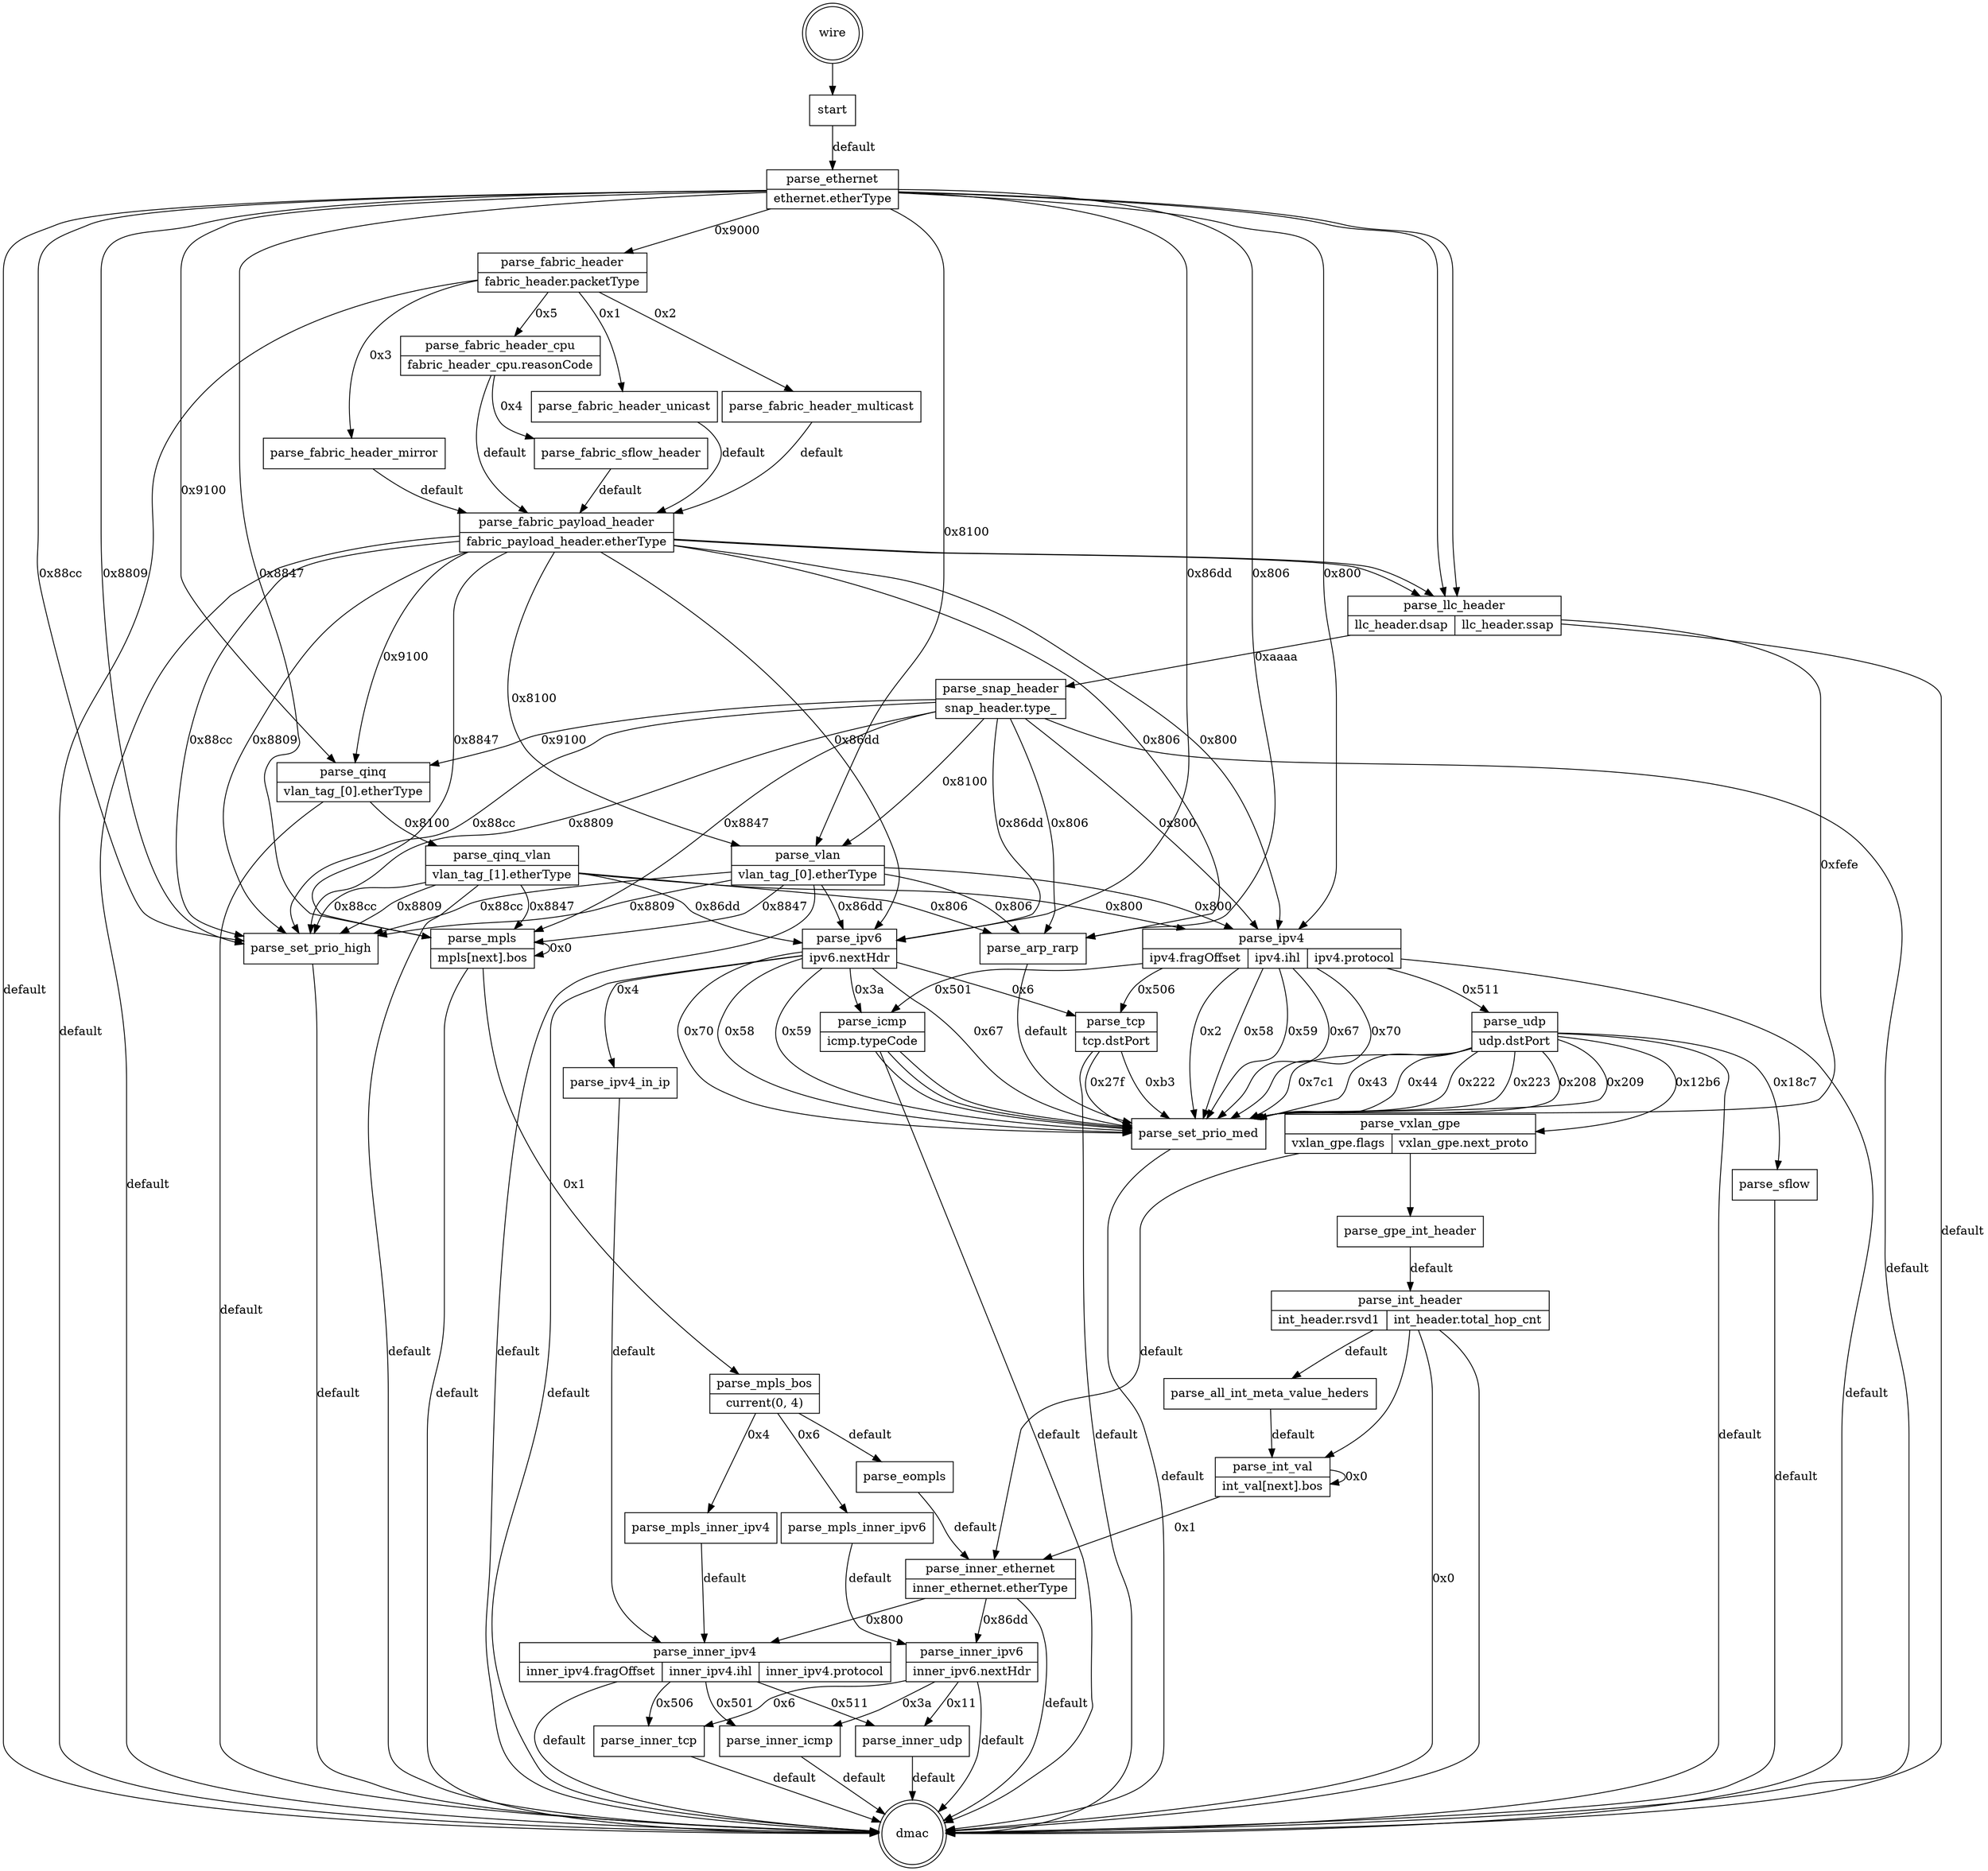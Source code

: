 digraph g {
   wire [shape=doublecircle];
   __table_dmac [label=dmac shape=doublecircle];
   wire -> start
   start [shape=record label="{start}"];
   start -> parse_ethernet [label="default"];
   parse_ethernet [shape=record label="{parse_ethernet | {ethernet.etherType}}"];
   parse_ethernet -> parse_llc_header [label=""];
   parse_llc_header [shape=record label="{parse_llc_header | {llc_header.dsap | llc_header.ssap}}"];
   parse_llc_header -> parse_snap_header [label="0xaaaa"];
   parse_snap_header [shape=record label="{parse_snap_header | {snap_header.type_}}"];
   parse_snap_header -> parse_vlan [label="0x8100"];
   parse_vlan [shape=record label="{parse_vlan | {vlan_tag_[0].etherType}}"];
   parse_vlan -> parse_mpls [label="0x8847"];
   parse_mpls [shape=record label="{parse_mpls | {mpls[next].bos}}"];
   parse_mpls -> parse_mpls [label="0x0"];
   parse_mpls_bos [shape=record label="{parse_mpls_bos | {current(0, 4)}}"];
   parse_mpls_bos -> parse_mpls_inner_ipv4 [label="0x4"];
   parse_mpls_inner_ipv4 [shape=record label="{parse_mpls_inner_ipv4}"];
   parse_mpls_inner_ipv4 -> parse_inner_ipv4 [label="default"];
   parse_inner_ipv4 [shape=record label="{parse_inner_ipv4 | {inner_ipv4.fragOffset | inner_ipv4.ihl | inner_ipv4.protocol}}"];
   parse_inner_ipv4 -> parse_inner_icmp [label="0x501"];
   parse_inner_icmp [shape=record label="{parse_inner_icmp}"];
   parse_inner_icmp -> __table_dmac [label="default"];
   parse_inner_tcp [shape=record label="{parse_inner_tcp}"];
   parse_inner_tcp -> __table_dmac [label="default"];
   parse_inner_udp [shape=record label="{parse_inner_udp}"];
   parse_inner_udp -> __table_dmac [label="default"];
   parse_inner_ipv4 -> parse_inner_tcp [label="0x506"];
   parse_inner_ipv4 -> parse_inner_udp [label="0x511"];
   parse_inner_ipv4 -> __table_dmac [label="default"];
   parse_mpls_inner_ipv6 [shape=record label="{parse_mpls_inner_ipv6}"];
   parse_mpls_inner_ipv6 -> parse_inner_ipv6 [label="default"];
   parse_inner_ipv6 [shape=record label="{parse_inner_ipv6 | {inner_ipv6.nextHdr}}"];
   parse_inner_ipv6 -> parse_inner_icmp [label="0x3a"];
   parse_inner_ipv6 -> parse_inner_tcp [label="0x6"];
   parse_inner_ipv6 -> parse_inner_udp [label="0x11"];
   parse_inner_ipv6 -> __table_dmac [label="default"];
   parse_eompls [shape=record label="{parse_eompls}"];
   parse_eompls -> parse_inner_ethernet [label="default"];
   parse_inner_ethernet [shape=record label="{parse_inner_ethernet | {inner_ethernet.etherType}}"];
   parse_inner_ethernet -> parse_inner_ipv4 [label="0x800"];
   parse_inner_ethernet -> parse_inner_ipv6 [label="0x86dd"];
   parse_inner_ethernet -> __table_dmac [label="default"];
   parse_mpls_bos -> parse_mpls_inner_ipv6 [label="0x6"];
   parse_mpls_bos -> parse_eompls [label="default"];
   parse_mpls -> parse_mpls_bos [label="0x1"];
   parse_mpls -> __table_dmac [label="default"];
   parse_ipv4 [shape=record label="{parse_ipv4 | {ipv4.fragOffset | ipv4.ihl | ipv4.protocol}}"];
   parse_ipv4 -> parse_icmp [label="0x501"];
   parse_icmp [shape=record label="{parse_icmp | {icmp.typeCode}}"];
   parse_icmp -> parse_set_prio_med [label=""];
   parse_set_prio_med [shape=record label="{parse_set_prio_med}"];
   parse_set_prio_med -> __table_dmac [label="default"];
   parse_icmp -> parse_set_prio_med [label=""];
   parse_icmp -> parse_set_prio_med [label=""];
   parse_icmp -> __table_dmac [label="default"];
   parse_tcp [shape=record label="{parse_tcp | {tcp.dstPort}}"];
   parse_tcp -> parse_set_prio_med [label="0xb3"];
   parse_tcp -> parse_set_prio_med [label="0x27f"];
   parse_tcp -> __table_dmac [label="default"];
   parse_udp [shape=record label="{parse_udp | {udp.dstPort}}"];
   parse_udp -> parse_vxlan_gpe [label="0x12b6"];
   parse_vxlan_gpe [shape=record label="{parse_vxlan_gpe | {vxlan_gpe.flags | vxlan_gpe.next_proto}}"];
   parse_vxlan_gpe -> parse_gpe_int_header [label=""];
   parse_gpe_int_header [shape=record label="{parse_gpe_int_header}"];
   parse_gpe_int_header -> parse_int_header [label="default"];
   parse_int_header [shape=record label="{parse_int_header | {int_header.rsvd1 | int_header.total_hop_cnt}}"];
   parse_int_header -> __table_dmac [label="0x0"];
   parse_int_val [shape=record label="{parse_int_val | {int_val[next].bos}}"];
   parse_int_val -> parse_int_val [label="0x0"];
   parse_int_val -> parse_inner_ethernet [label="0x1"];
   parse_all_int_meta_value_heders [shape=record label="{parse_all_int_meta_value_heders}"];
   parse_all_int_meta_value_heders -> parse_int_val [label="default"];
   parse_int_header -> parse_int_val [label=""];
   parse_int_header -> __table_dmac [label=""];
   parse_int_header -> parse_all_int_meta_value_heders [label="default"];
   parse_vxlan_gpe -> parse_inner_ethernet [label="default"];
   parse_sflow [shape=record label="{parse_sflow}"];
   parse_sflow -> __table_dmac [label="default"];
   parse_udp -> parse_set_prio_med [label="0x43"];
   parse_udp -> parse_set_prio_med [label="0x44"];
   parse_udp -> parse_set_prio_med [label="0x222"];
   parse_udp -> parse_set_prio_med [label="0x223"];
   parse_udp -> parse_set_prio_med [label="0x208"];
   parse_udp -> parse_set_prio_med [label="0x209"];
   parse_udp -> parse_set_prio_med [label="0x7c1"];
   parse_udp -> parse_sflow [label="0x18c7"];
   parse_udp -> __table_dmac [label="default"];
   parse_ipv4 -> parse_tcp [label="0x506"];
   parse_ipv4 -> parse_udp [label="0x511"];
   parse_ipv4 -> parse_set_prio_med [label="0x2"];
   parse_ipv4 -> parse_set_prio_med [label="0x58"];
   parse_ipv4 -> parse_set_prio_med [label="0x59"];
   parse_ipv4 -> parse_set_prio_med [label="0x67"];
   parse_ipv4 -> parse_set_prio_med [label="0x70"];
   parse_ipv4 -> __table_dmac [label="default"];
   parse_ipv6 [shape=record label="{parse_ipv6 | {ipv6.nextHdr}}"];
   parse_ipv6 -> parse_icmp [label="0x3a"];
   parse_ipv4_in_ip [shape=record label="{parse_ipv4_in_ip}"];
   parse_ipv4_in_ip -> parse_inner_ipv4 [label="default"];
   parse_ipv6 -> parse_tcp [label="0x6"];
   parse_ipv6 -> parse_ipv4_in_ip [label="0x4"];
   parse_ipv6 -> parse_set_prio_med [label="0x58"];
   parse_ipv6 -> parse_set_prio_med [label="0x59"];
   parse_ipv6 -> parse_set_prio_med [label="0x67"];
   parse_ipv6 -> parse_set_prio_med [label="0x70"];
   parse_ipv6 -> __table_dmac [label="default"];
   parse_arp_rarp [shape=record label="{parse_arp_rarp}"];
   parse_arp_rarp -> parse_set_prio_med [label="default"];
   parse_set_prio_high [shape=record label="{parse_set_prio_high}"];
   parse_set_prio_high -> __table_dmac [label="default"];
   parse_vlan -> parse_ipv4 [label="0x800"];
   parse_vlan -> parse_ipv6 [label="0x86dd"];
   parse_vlan -> parse_arp_rarp [label="0x806"];
   parse_vlan -> parse_set_prio_high [label="0x88cc"];
   parse_vlan -> parse_set_prio_high [label="0x8809"];
   parse_vlan -> __table_dmac [label="default"];
   parse_qinq [shape=record label="{parse_qinq | {vlan_tag_[0].etherType}}"];
   parse_qinq -> parse_qinq_vlan [label="0x8100"];
   parse_qinq_vlan [shape=record label="{parse_qinq_vlan | {vlan_tag_[1].etherType}}"];
   parse_qinq_vlan -> parse_mpls [label="0x8847"];
   parse_qinq_vlan -> parse_ipv4 [label="0x800"];
   parse_qinq_vlan -> parse_ipv6 [label="0x86dd"];
   parse_qinq_vlan -> parse_arp_rarp [label="0x806"];
   parse_qinq_vlan -> parse_set_prio_high [label="0x88cc"];
   parse_qinq_vlan -> parse_set_prio_high [label="0x8809"];
   parse_qinq_vlan -> __table_dmac [label="default"];
   parse_qinq -> __table_dmac [label="default"];
   parse_snap_header -> parse_qinq [label="0x9100"];
   parse_snap_header -> parse_mpls [label="0x8847"];
   parse_snap_header -> parse_ipv4 [label="0x800"];
   parse_snap_header -> parse_ipv6 [label="0x86dd"];
   parse_snap_header -> parse_arp_rarp [label="0x806"];
   parse_snap_header -> parse_set_prio_high [label="0x88cc"];
   parse_snap_header -> parse_set_prio_high [label="0x8809"];
   parse_snap_header -> __table_dmac [label="default"];
   parse_llc_header -> parse_set_prio_med [label="0xfefe"];
   parse_llc_header -> __table_dmac [label="default"];
   parse_fabric_header [shape=record label="{parse_fabric_header | {fabric_header.packetType}}"];
   parse_fabric_header -> parse_fabric_header_unicast [label="0x1"];
   parse_fabric_header_unicast [shape=record label="{parse_fabric_header_unicast}"];
   parse_fabric_header_unicast -> parse_fabric_payload_header [label="default"];
   parse_fabric_payload_header [shape=record label="{parse_fabric_payload_header | {fabric_payload_header.etherType}}"];
   parse_fabric_payload_header -> parse_llc_header [label=""];
   parse_fabric_payload_header -> parse_llc_header [label=""];
   parse_fabric_payload_header -> parse_vlan [label="0x8100"];
   parse_fabric_payload_header -> parse_qinq [label="0x9100"];
   parse_fabric_payload_header -> parse_mpls [label="0x8847"];
   parse_fabric_payload_header -> parse_ipv4 [label="0x800"];
   parse_fabric_payload_header -> parse_ipv6 [label="0x86dd"];
   parse_fabric_payload_header -> parse_arp_rarp [label="0x806"];
   parse_fabric_payload_header -> parse_set_prio_high [label="0x88cc"];
   parse_fabric_payload_header -> parse_set_prio_high [label="0x8809"];
   parse_fabric_payload_header -> __table_dmac [label="default"];
   parse_fabric_header_multicast [shape=record label="{parse_fabric_header_multicast}"];
   parse_fabric_header_multicast -> parse_fabric_payload_header [label="default"];
   parse_fabric_header_mirror [shape=record label="{parse_fabric_header_mirror}"];
   parse_fabric_header_mirror -> parse_fabric_payload_header [label="default"];
   parse_fabric_header_cpu [shape=record label="{parse_fabric_header_cpu | {fabric_header_cpu.reasonCode}}"];
   parse_fabric_header_cpu -> parse_fabric_sflow_header [label="0x4"];
   parse_fabric_sflow_header [shape=record label="{parse_fabric_sflow_header}"];
   parse_fabric_sflow_header -> parse_fabric_payload_header [label="default"];
   parse_fabric_header_cpu -> parse_fabric_payload_header [label="default"];
   parse_fabric_header -> parse_fabric_header_multicast [label="0x2"];
   parse_fabric_header -> parse_fabric_header_mirror [label="0x3"];
   parse_fabric_header -> parse_fabric_header_cpu [label="0x5"];
   parse_fabric_header -> __table_dmac [label="default"];
   parse_ethernet -> parse_llc_header [label=""];
   parse_ethernet -> parse_fabric_header [label="0x9000"];
   parse_ethernet -> parse_vlan [label="0x8100"];
   parse_ethernet -> parse_qinq [label="0x9100"];
   parse_ethernet -> parse_mpls [label="0x8847"];
   parse_ethernet -> parse_ipv4 [label="0x800"];
   parse_ethernet -> parse_ipv6 [label="0x86dd"];
   parse_ethernet -> parse_arp_rarp [label="0x806"];
   parse_ethernet -> parse_set_prio_high [label="0x88cc"];
   parse_ethernet -> parse_set_prio_high [label="0x8809"];
   parse_ethernet -> __table_dmac [label="default"];
}
